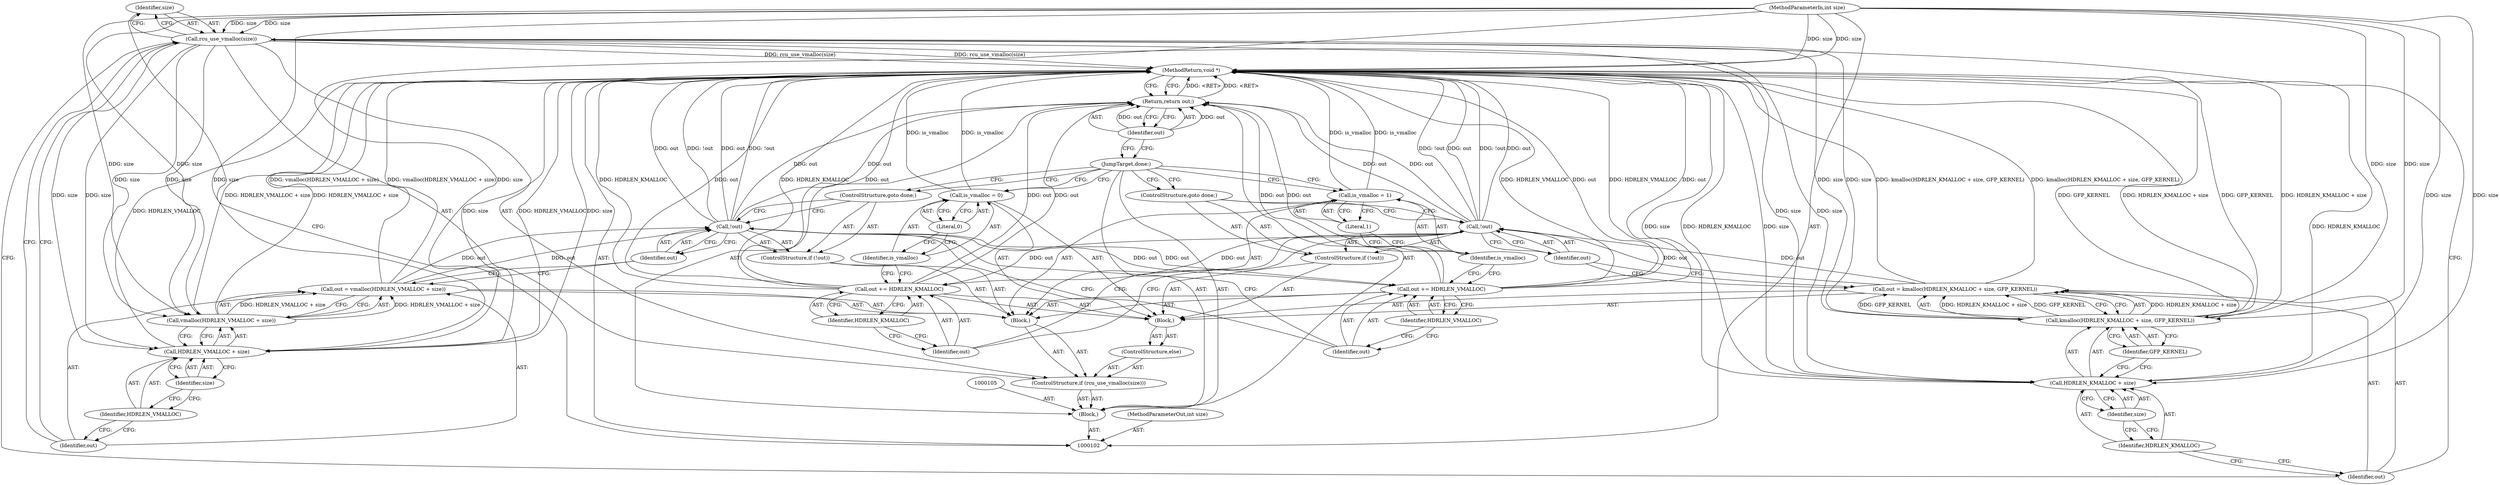 digraph "0_linux_6062a8dc0517bce23e3c2f7d2fea5e22411269a3_15" {
"1000106" [label="(ControlStructure,if (rcu_use_vmalloc(size)))"];
"1000108" [label="(Identifier,size)"];
"1000109" [label="(Block,)"];
"1000107" [label="(Call,rcu_use_vmalloc(size))"];
"1000113" [label="(Call,HDRLEN_VMALLOC + size)"];
"1000114" [label="(Identifier,HDRLEN_VMALLOC)"];
"1000110" [label="(Call,out = vmalloc(HDRLEN_VMALLOC + size))"];
"1000111" [label="(Identifier,out)"];
"1000115" [label="(Identifier,size)"];
"1000112" [label="(Call,vmalloc(HDRLEN_VMALLOC + size))"];
"1000116" [label="(ControlStructure,if (!out))"];
"1000117" [label="(Call,!out)"];
"1000118" [label="(Identifier,out)"];
"1000119" [label="(ControlStructure,goto done;)"];
"1000120" [label="(Call,out += HDRLEN_VMALLOC)"];
"1000121" [label="(Identifier,out)"];
"1000122" [label="(Identifier,HDRLEN_VMALLOC)"];
"1000123" [label="(Call,is_vmalloc = 1)"];
"1000124" [label="(Identifier,is_vmalloc)"];
"1000125" [label="(Literal,1)"];
"1000126" [label="(ControlStructure,else)"];
"1000127" [label="(Block,)"];
"1000131" [label="(Call,HDRLEN_KMALLOC + size)"];
"1000132" [label="(Identifier,HDRLEN_KMALLOC)"];
"1000128" [label="(Call,out = kmalloc(HDRLEN_KMALLOC + size, GFP_KERNEL))"];
"1000129" [label="(Identifier,out)"];
"1000133" [label="(Identifier,size)"];
"1000134" [label="(Identifier,GFP_KERNEL)"];
"1000130" [label="(Call,kmalloc(HDRLEN_KMALLOC + size, GFP_KERNEL))"];
"1000135" [label="(ControlStructure,if (!out))"];
"1000136" [label="(Call,!out)"];
"1000137" [label="(Identifier,out)"];
"1000148" [label="(MethodReturn,void *)"];
"1000103" [label="(MethodParameterIn,int size)"];
"1000186" [label="(MethodParameterOut,int size)"];
"1000138" [label="(ControlStructure,goto done;)"];
"1000139" [label="(Call,out += HDRLEN_KMALLOC)"];
"1000140" [label="(Identifier,out)"];
"1000141" [label="(Identifier,HDRLEN_KMALLOC)"];
"1000142" [label="(Call,is_vmalloc = 0)"];
"1000143" [label="(Identifier,is_vmalloc)"];
"1000144" [label="(Literal,0)"];
"1000145" [label="(JumpTarget,done:)"];
"1000146" [label="(Return,return out;)"];
"1000147" [label="(Identifier,out)"];
"1000104" [label="(Block,)"];
"1000106" -> "1000104"  [label="AST: "];
"1000107" -> "1000106"  [label="AST: "];
"1000109" -> "1000106"  [label="AST: "];
"1000126" -> "1000106"  [label="AST: "];
"1000108" -> "1000107"  [label="AST: "];
"1000108" -> "1000102"  [label="CFG: "];
"1000107" -> "1000108"  [label="CFG: "];
"1000109" -> "1000106"  [label="AST: "];
"1000110" -> "1000109"  [label="AST: "];
"1000116" -> "1000109"  [label="AST: "];
"1000120" -> "1000109"  [label="AST: "];
"1000123" -> "1000109"  [label="AST: "];
"1000107" -> "1000106"  [label="AST: "];
"1000107" -> "1000108"  [label="CFG: "];
"1000108" -> "1000107"  [label="AST: "];
"1000111" -> "1000107"  [label="CFG: "];
"1000129" -> "1000107"  [label="CFG: "];
"1000107" -> "1000148"  [label="DDG: rcu_use_vmalloc(size)"];
"1000103" -> "1000107"  [label="DDG: size"];
"1000107" -> "1000112"  [label="DDG: size"];
"1000107" -> "1000113"  [label="DDG: size"];
"1000107" -> "1000130"  [label="DDG: size"];
"1000107" -> "1000131"  [label="DDG: size"];
"1000113" -> "1000112"  [label="AST: "];
"1000113" -> "1000115"  [label="CFG: "];
"1000114" -> "1000113"  [label="AST: "];
"1000115" -> "1000113"  [label="AST: "];
"1000112" -> "1000113"  [label="CFG: "];
"1000113" -> "1000148"  [label="DDG: HDRLEN_VMALLOC"];
"1000113" -> "1000148"  [label="DDG: size"];
"1000107" -> "1000113"  [label="DDG: size"];
"1000103" -> "1000113"  [label="DDG: size"];
"1000114" -> "1000113"  [label="AST: "];
"1000114" -> "1000111"  [label="CFG: "];
"1000115" -> "1000114"  [label="CFG: "];
"1000110" -> "1000109"  [label="AST: "];
"1000110" -> "1000112"  [label="CFG: "];
"1000111" -> "1000110"  [label="AST: "];
"1000112" -> "1000110"  [label="AST: "];
"1000118" -> "1000110"  [label="CFG: "];
"1000110" -> "1000148"  [label="DDG: vmalloc(HDRLEN_VMALLOC + size)"];
"1000112" -> "1000110"  [label="DDG: HDRLEN_VMALLOC + size"];
"1000110" -> "1000117"  [label="DDG: out"];
"1000111" -> "1000110"  [label="AST: "];
"1000111" -> "1000107"  [label="CFG: "];
"1000114" -> "1000111"  [label="CFG: "];
"1000115" -> "1000113"  [label="AST: "];
"1000115" -> "1000114"  [label="CFG: "];
"1000113" -> "1000115"  [label="CFG: "];
"1000112" -> "1000110"  [label="AST: "];
"1000112" -> "1000113"  [label="CFG: "];
"1000113" -> "1000112"  [label="AST: "];
"1000110" -> "1000112"  [label="CFG: "];
"1000112" -> "1000148"  [label="DDG: HDRLEN_VMALLOC + size"];
"1000112" -> "1000110"  [label="DDG: HDRLEN_VMALLOC + size"];
"1000107" -> "1000112"  [label="DDG: size"];
"1000103" -> "1000112"  [label="DDG: size"];
"1000116" -> "1000109"  [label="AST: "];
"1000117" -> "1000116"  [label="AST: "];
"1000119" -> "1000116"  [label="AST: "];
"1000117" -> "1000116"  [label="AST: "];
"1000117" -> "1000118"  [label="CFG: "];
"1000118" -> "1000117"  [label="AST: "];
"1000119" -> "1000117"  [label="CFG: "];
"1000121" -> "1000117"  [label="CFG: "];
"1000117" -> "1000148"  [label="DDG: !out"];
"1000117" -> "1000148"  [label="DDG: out"];
"1000110" -> "1000117"  [label="DDG: out"];
"1000117" -> "1000120"  [label="DDG: out"];
"1000117" -> "1000146"  [label="DDG: out"];
"1000118" -> "1000117"  [label="AST: "];
"1000118" -> "1000110"  [label="CFG: "];
"1000117" -> "1000118"  [label="CFG: "];
"1000119" -> "1000116"  [label="AST: "];
"1000119" -> "1000117"  [label="CFG: "];
"1000145" -> "1000119"  [label="CFG: "];
"1000120" -> "1000109"  [label="AST: "];
"1000120" -> "1000122"  [label="CFG: "];
"1000121" -> "1000120"  [label="AST: "];
"1000122" -> "1000120"  [label="AST: "];
"1000124" -> "1000120"  [label="CFG: "];
"1000120" -> "1000148"  [label="DDG: out"];
"1000120" -> "1000148"  [label="DDG: HDRLEN_VMALLOC"];
"1000117" -> "1000120"  [label="DDG: out"];
"1000120" -> "1000146"  [label="DDG: out"];
"1000121" -> "1000120"  [label="AST: "];
"1000121" -> "1000117"  [label="CFG: "];
"1000122" -> "1000121"  [label="CFG: "];
"1000122" -> "1000120"  [label="AST: "];
"1000122" -> "1000121"  [label="CFG: "];
"1000120" -> "1000122"  [label="CFG: "];
"1000123" -> "1000109"  [label="AST: "];
"1000123" -> "1000125"  [label="CFG: "];
"1000124" -> "1000123"  [label="AST: "];
"1000125" -> "1000123"  [label="AST: "];
"1000145" -> "1000123"  [label="CFG: "];
"1000123" -> "1000148"  [label="DDG: is_vmalloc"];
"1000124" -> "1000123"  [label="AST: "];
"1000124" -> "1000120"  [label="CFG: "];
"1000125" -> "1000124"  [label="CFG: "];
"1000125" -> "1000123"  [label="AST: "];
"1000125" -> "1000124"  [label="CFG: "];
"1000123" -> "1000125"  [label="CFG: "];
"1000126" -> "1000106"  [label="AST: "];
"1000127" -> "1000126"  [label="AST: "];
"1000127" -> "1000126"  [label="AST: "];
"1000128" -> "1000127"  [label="AST: "];
"1000135" -> "1000127"  [label="AST: "];
"1000139" -> "1000127"  [label="AST: "];
"1000142" -> "1000127"  [label="AST: "];
"1000131" -> "1000130"  [label="AST: "];
"1000131" -> "1000133"  [label="CFG: "];
"1000132" -> "1000131"  [label="AST: "];
"1000133" -> "1000131"  [label="AST: "];
"1000134" -> "1000131"  [label="CFG: "];
"1000131" -> "1000148"  [label="DDG: HDRLEN_KMALLOC"];
"1000131" -> "1000148"  [label="DDG: size"];
"1000107" -> "1000131"  [label="DDG: size"];
"1000103" -> "1000131"  [label="DDG: size"];
"1000132" -> "1000131"  [label="AST: "];
"1000132" -> "1000129"  [label="CFG: "];
"1000133" -> "1000132"  [label="CFG: "];
"1000128" -> "1000127"  [label="AST: "];
"1000128" -> "1000130"  [label="CFG: "];
"1000129" -> "1000128"  [label="AST: "];
"1000130" -> "1000128"  [label="AST: "];
"1000137" -> "1000128"  [label="CFG: "];
"1000128" -> "1000148"  [label="DDG: kmalloc(HDRLEN_KMALLOC + size, GFP_KERNEL)"];
"1000130" -> "1000128"  [label="DDG: HDRLEN_KMALLOC + size"];
"1000130" -> "1000128"  [label="DDG: GFP_KERNEL"];
"1000128" -> "1000136"  [label="DDG: out"];
"1000129" -> "1000128"  [label="AST: "];
"1000129" -> "1000107"  [label="CFG: "];
"1000132" -> "1000129"  [label="CFG: "];
"1000133" -> "1000131"  [label="AST: "];
"1000133" -> "1000132"  [label="CFG: "];
"1000131" -> "1000133"  [label="CFG: "];
"1000134" -> "1000130"  [label="AST: "];
"1000134" -> "1000131"  [label="CFG: "];
"1000130" -> "1000134"  [label="CFG: "];
"1000130" -> "1000128"  [label="AST: "];
"1000130" -> "1000134"  [label="CFG: "];
"1000131" -> "1000130"  [label="AST: "];
"1000134" -> "1000130"  [label="AST: "];
"1000128" -> "1000130"  [label="CFG: "];
"1000130" -> "1000148"  [label="DDG: GFP_KERNEL"];
"1000130" -> "1000148"  [label="DDG: HDRLEN_KMALLOC + size"];
"1000130" -> "1000128"  [label="DDG: HDRLEN_KMALLOC + size"];
"1000130" -> "1000128"  [label="DDG: GFP_KERNEL"];
"1000107" -> "1000130"  [label="DDG: size"];
"1000103" -> "1000130"  [label="DDG: size"];
"1000135" -> "1000127"  [label="AST: "];
"1000136" -> "1000135"  [label="AST: "];
"1000138" -> "1000135"  [label="AST: "];
"1000136" -> "1000135"  [label="AST: "];
"1000136" -> "1000137"  [label="CFG: "];
"1000137" -> "1000136"  [label="AST: "];
"1000138" -> "1000136"  [label="CFG: "];
"1000140" -> "1000136"  [label="CFG: "];
"1000136" -> "1000148"  [label="DDG: out"];
"1000136" -> "1000148"  [label="DDG: !out"];
"1000128" -> "1000136"  [label="DDG: out"];
"1000136" -> "1000139"  [label="DDG: out"];
"1000136" -> "1000146"  [label="DDG: out"];
"1000137" -> "1000136"  [label="AST: "];
"1000137" -> "1000128"  [label="CFG: "];
"1000136" -> "1000137"  [label="CFG: "];
"1000148" -> "1000102"  [label="AST: "];
"1000148" -> "1000146"  [label="CFG: "];
"1000146" -> "1000148"  [label="DDG: <RET>"];
"1000117" -> "1000148"  [label="DDG: !out"];
"1000117" -> "1000148"  [label="DDG: out"];
"1000128" -> "1000148"  [label="DDG: kmalloc(HDRLEN_KMALLOC + size, GFP_KERNEL)"];
"1000107" -> "1000148"  [label="DDG: rcu_use_vmalloc(size)"];
"1000113" -> "1000148"  [label="DDG: HDRLEN_VMALLOC"];
"1000113" -> "1000148"  [label="DDG: size"];
"1000139" -> "1000148"  [label="DDG: out"];
"1000139" -> "1000148"  [label="DDG: HDRLEN_KMALLOC"];
"1000136" -> "1000148"  [label="DDG: out"];
"1000136" -> "1000148"  [label="DDG: !out"];
"1000131" -> "1000148"  [label="DDG: HDRLEN_KMALLOC"];
"1000131" -> "1000148"  [label="DDG: size"];
"1000103" -> "1000148"  [label="DDG: size"];
"1000130" -> "1000148"  [label="DDG: GFP_KERNEL"];
"1000130" -> "1000148"  [label="DDG: HDRLEN_KMALLOC + size"];
"1000120" -> "1000148"  [label="DDG: out"];
"1000120" -> "1000148"  [label="DDG: HDRLEN_VMALLOC"];
"1000110" -> "1000148"  [label="DDG: vmalloc(HDRLEN_VMALLOC + size)"];
"1000112" -> "1000148"  [label="DDG: HDRLEN_VMALLOC + size"];
"1000142" -> "1000148"  [label="DDG: is_vmalloc"];
"1000123" -> "1000148"  [label="DDG: is_vmalloc"];
"1000103" -> "1000102"  [label="AST: "];
"1000103" -> "1000148"  [label="DDG: size"];
"1000103" -> "1000107"  [label="DDG: size"];
"1000103" -> "1000112"  [label="DDG: size"];
"1000103" -> "1000113"  [label="DDG: size"];
"1000103" -> "1000130"  [label="DDG: size"];
"1000103" -> "1000131"  [label="DDG: size"];
"1000186" -> "1000102"  [label="AST: "];
"1000138" -> "1000135"  [label="AST: "];
"1000138" -> "1000136"  [label="CFG: "];
"1000145" -> "1000138"  [label="CFG: "];
"1000139" -> "1000127"  [label="AST: "];
"1000139" -> "1000141"  [label="CFG: "];
"1000140" -> "1000139"  [label="AST: "];
"1000141" -> "1000139"  [label="AST: "];
"1000143" -> "1000139"  [label="CFG: "];
"1000139" -> "1000148"  [label="DDG: out"];
"1000139" -> "1000148"  [label="DDG: HDRLEN_KMALLOC"];
"1000136" -> "1000139"  [label="DDG: out"];
"1000139" -> "1000146"  [label="DDG: out"];
"1000140" -> "1000139"  [label="AST: "];
"1000140" -> "1000136"  [label="CFG: "];
"1000141" -> "1000140"  [label="CFG: "];
"1000141" -> "1000139"  [label="AST: "];
"1000141" -> "1000140"  [label="CFG: "];
"1000139" -> "1000141"  [label="CFG: "];
"1000142" -> "1000127"  [label="AST: "];
"1000142" -> "1000144"  [label="CFG: "];
"1000143" -> "1000142"  [label="AST: "];
"1000144" -> "1000142"  [label="AST: "];
"1000145" -> "1000142"  [label="CFG: "];
"1000142" -> "1000148"  [label="DDG: is_vmalloc"];
"1000143" -> "1000142"  [label="AST: "];
"1000143" -> "1000139"  [label="CFG: "];
"1000144" -> "1000143"  [label="CFG: "];
"1000144" -> "1000142"  [label="AST: "];
"1000144" -> "1000143"  [label="CFG: "];
"1000142" -> "1000144"  [label="CFG: "];
"1000145" -> "1000104"  [label="AST: "];
"1000145" -> "1000123"  [label="CFG: "];
"1000145" -> "1000142"  [label="CFG: "];
"1000145" -> "1000119"  [label="CFG: "];
"1000145" -> "1000138"  [label="CFG: "];
"1000147" -> "1000145"  [label="CFG: "];
"1000146" -> "1000104"  [label="AST: "];
"1000146" -> "1000147"  [label="CFG: "];
"1000147" -> "1000146"  [label="AST: "];
"1000148" -> "1000146"  [label="CFG: "];
"1000146" -> "1000148"  [label="DDG: <RET>"];
"1000147" -> "1000146"  [label="DDG: out"];
"1000139" -> "1000146"  [label="DDG: out"];
"1000120" -> "1000146"  [label="DDG: out"];
"1000117" -> "1000146"  [label="DDG: out"];
"1000136" -> "1000146"  [label="DDG: out"];
"1000147" -> "1000146"  [label="AST: "];
"1000147" -> "1000145"  [label="CFG: "];
"1000146" -> "1000147"  [label="CFG: "];
"1000147" -> "1000146"  [label="DDG: out"];
"1000104" -> "1000102"  [label="AST: "];
"1000105" -> "1000104"  [label="AST: "];
"1000106" -> "1000104"  [label="AST: "];
"1000145" -> "1000104"  [label="AST: "];
"1000146" -> "1000104"  [label="AST: "];
}
